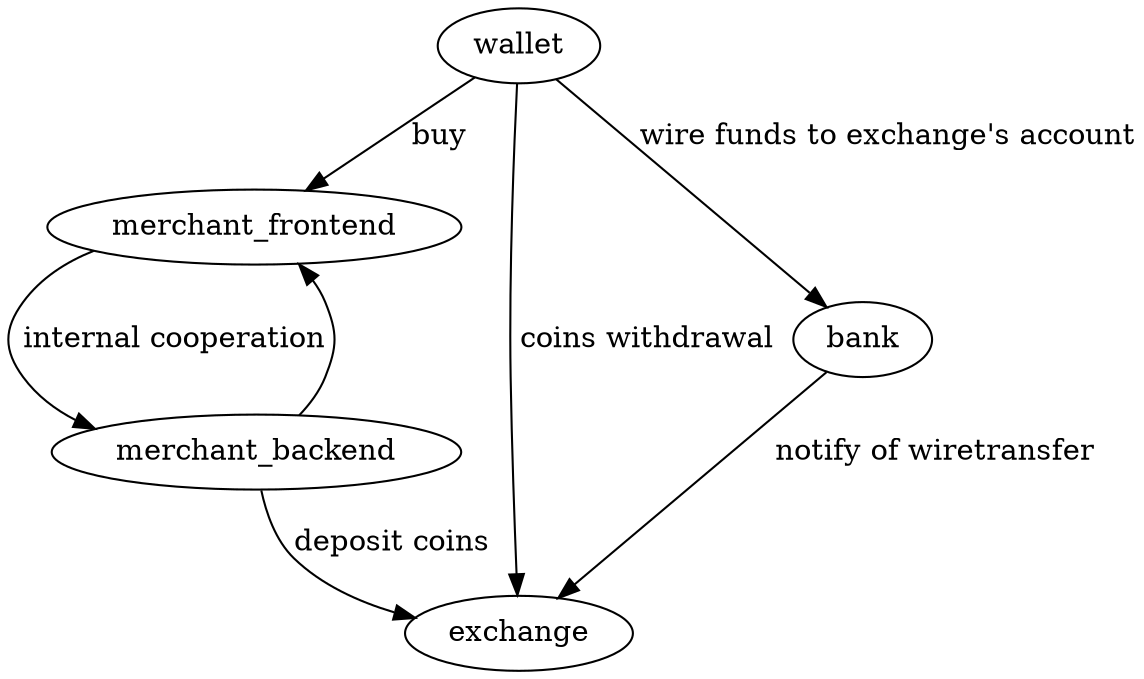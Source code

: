 digraph g {
size="800,800";
wallet -> merchant_frontend [label=" buy"];
merchant_frontend -> merchant_backend [label="internal cooperation"];
merchant_backend -> merchant_frontend;
wallet -> exchange [label=" coins withdrawal"];
merchant_backend -> exchange [label="deposit coins"];
wallet -> bank [label="wire funds to exchange's account"];
bank -> exchange [label="notify of wiretransfer"];
}
